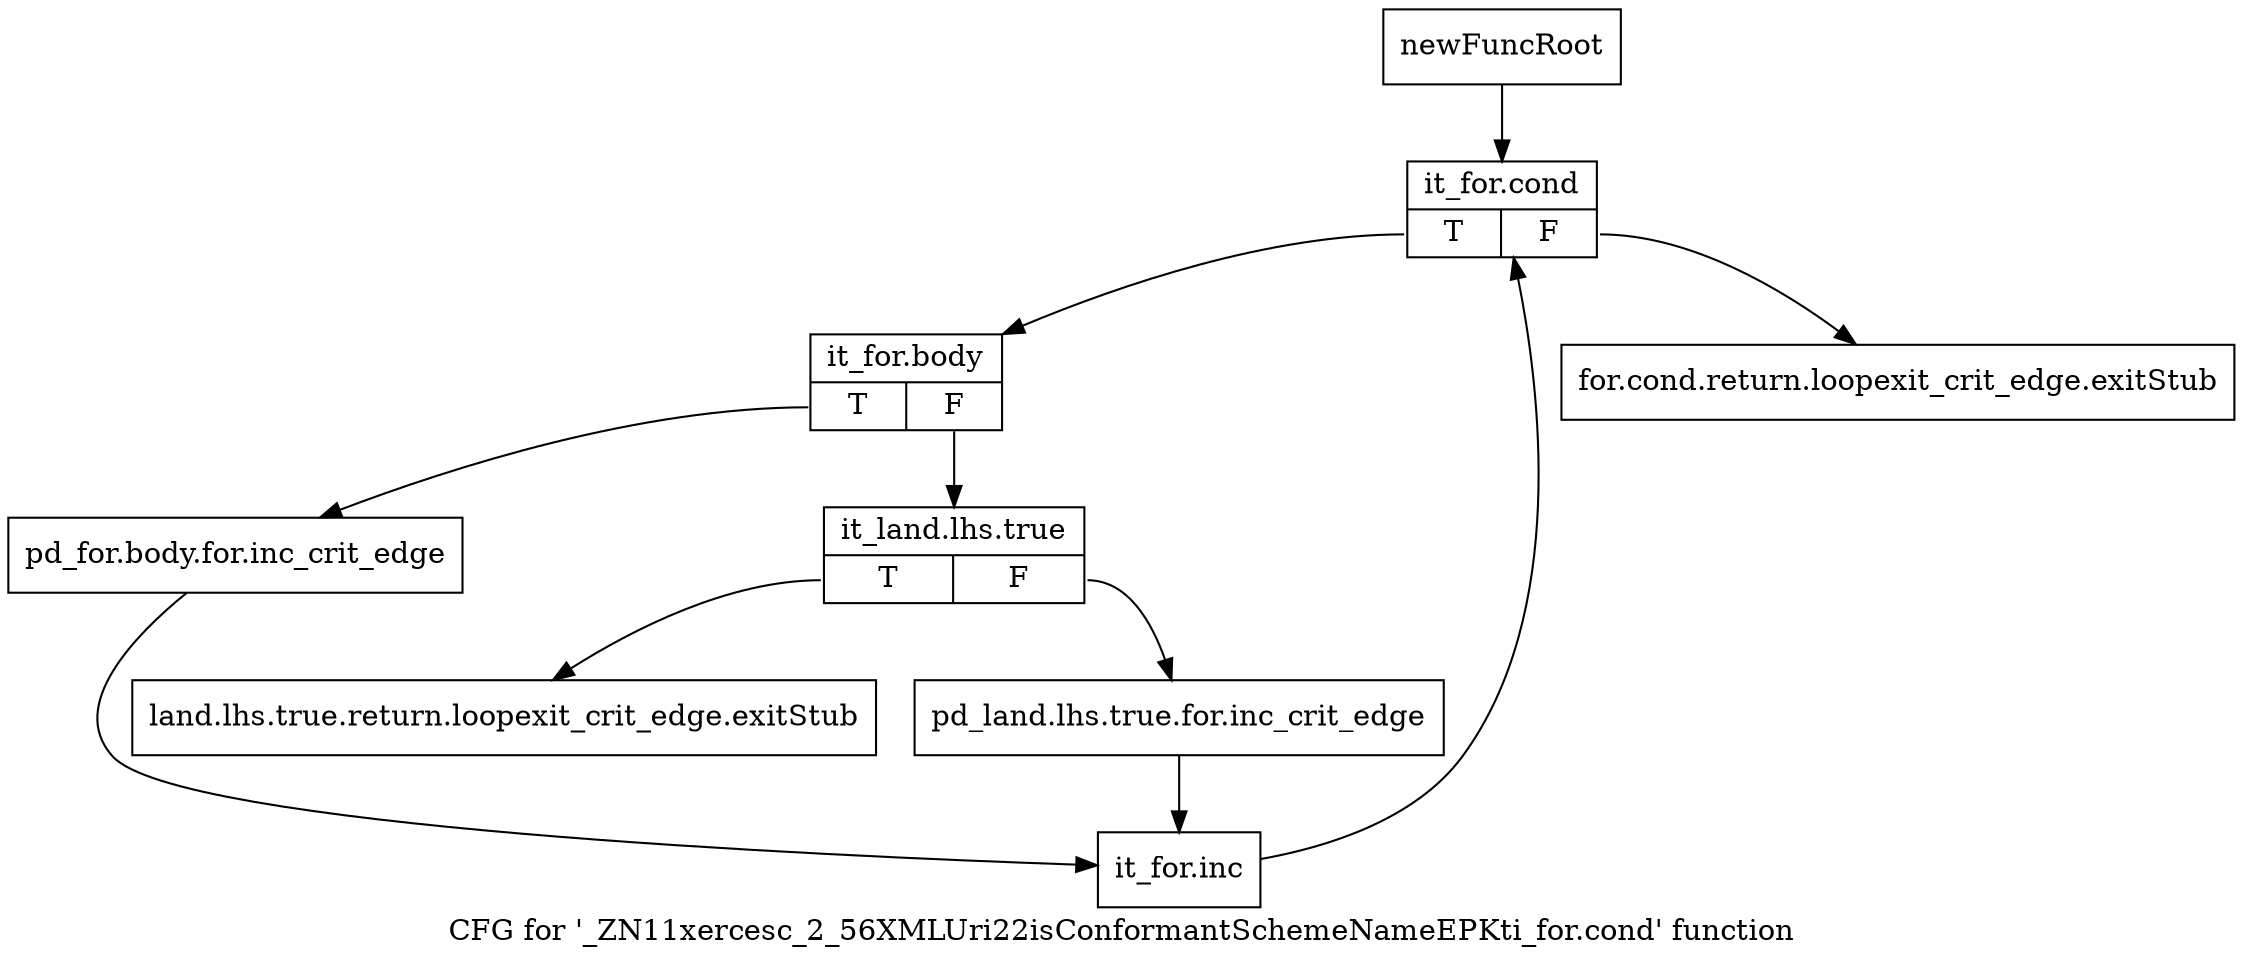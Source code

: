 digraph "CFG for '_ZN11xercesc_2_56XMLUri22isConformantSchemeNameEPKti_for.cond' function" {
	label="CFG for '_ZN11xercesc_2_56XMLUri22isConformantSchemeNameEPKti_for.cond' function";

	Node0x9bd1f90 [shape=record,label="{newFuncRoot}"];
	Node0x9bd1f90 -> Node0x9bd2080;
	Node0x9bd1fe0 [shape=record,label="{for.cond.return.loopexit_crit_edge.exitStub}"];
	Node0x9bd2030 [shape=record,label="{land.lhs.true.return.loopexit_crit_edge.exitStub}"];
	Node0x9bd2080 [shape=record,label="{it_for.cond|{<s0>T|<s1>F}}"];
	Node0x9bd2080:s0 -> Node0x9bd20d0;
	Node0x9bd2080:s1 -> Node0x9bd1fe0;
	Node0x9bd20d0 [shape=record,label="{it_for.body|{<s0>T|<s1>F}}"];
	Node0x9bd20d0:s0 -> Node0x9bd21c0;
	Node0x9bd20d0:s1 -> Node0x9bd2120;
	Node0x9bd2120 [shape=record,label="{it_land.lhs.true|{<s0>T|<s1>F}}"];
	Node0x9bd2120:s0 -> Node0x9bd2030;
	Node0x9bd2120:s1 -> Node0x9bd2170;
	Node0x9bd2170 [shape=record,label="{pd_land.lhs.true.for.inc_crit_edge}"];
	Node0x9bd2170 -> Node0x9bd2210;
	Node0x9bd21c0 [shape=record,label="{pd_for.body.for.inc_crit_edge}"];
	Node0x9bd21c0 -> Node0x9bd2210;
	Node0x9bd2210 [shape=record,label="{it_for.inc}"];
	Node0x9bd2210 -> Node0x9bd2080;
}
